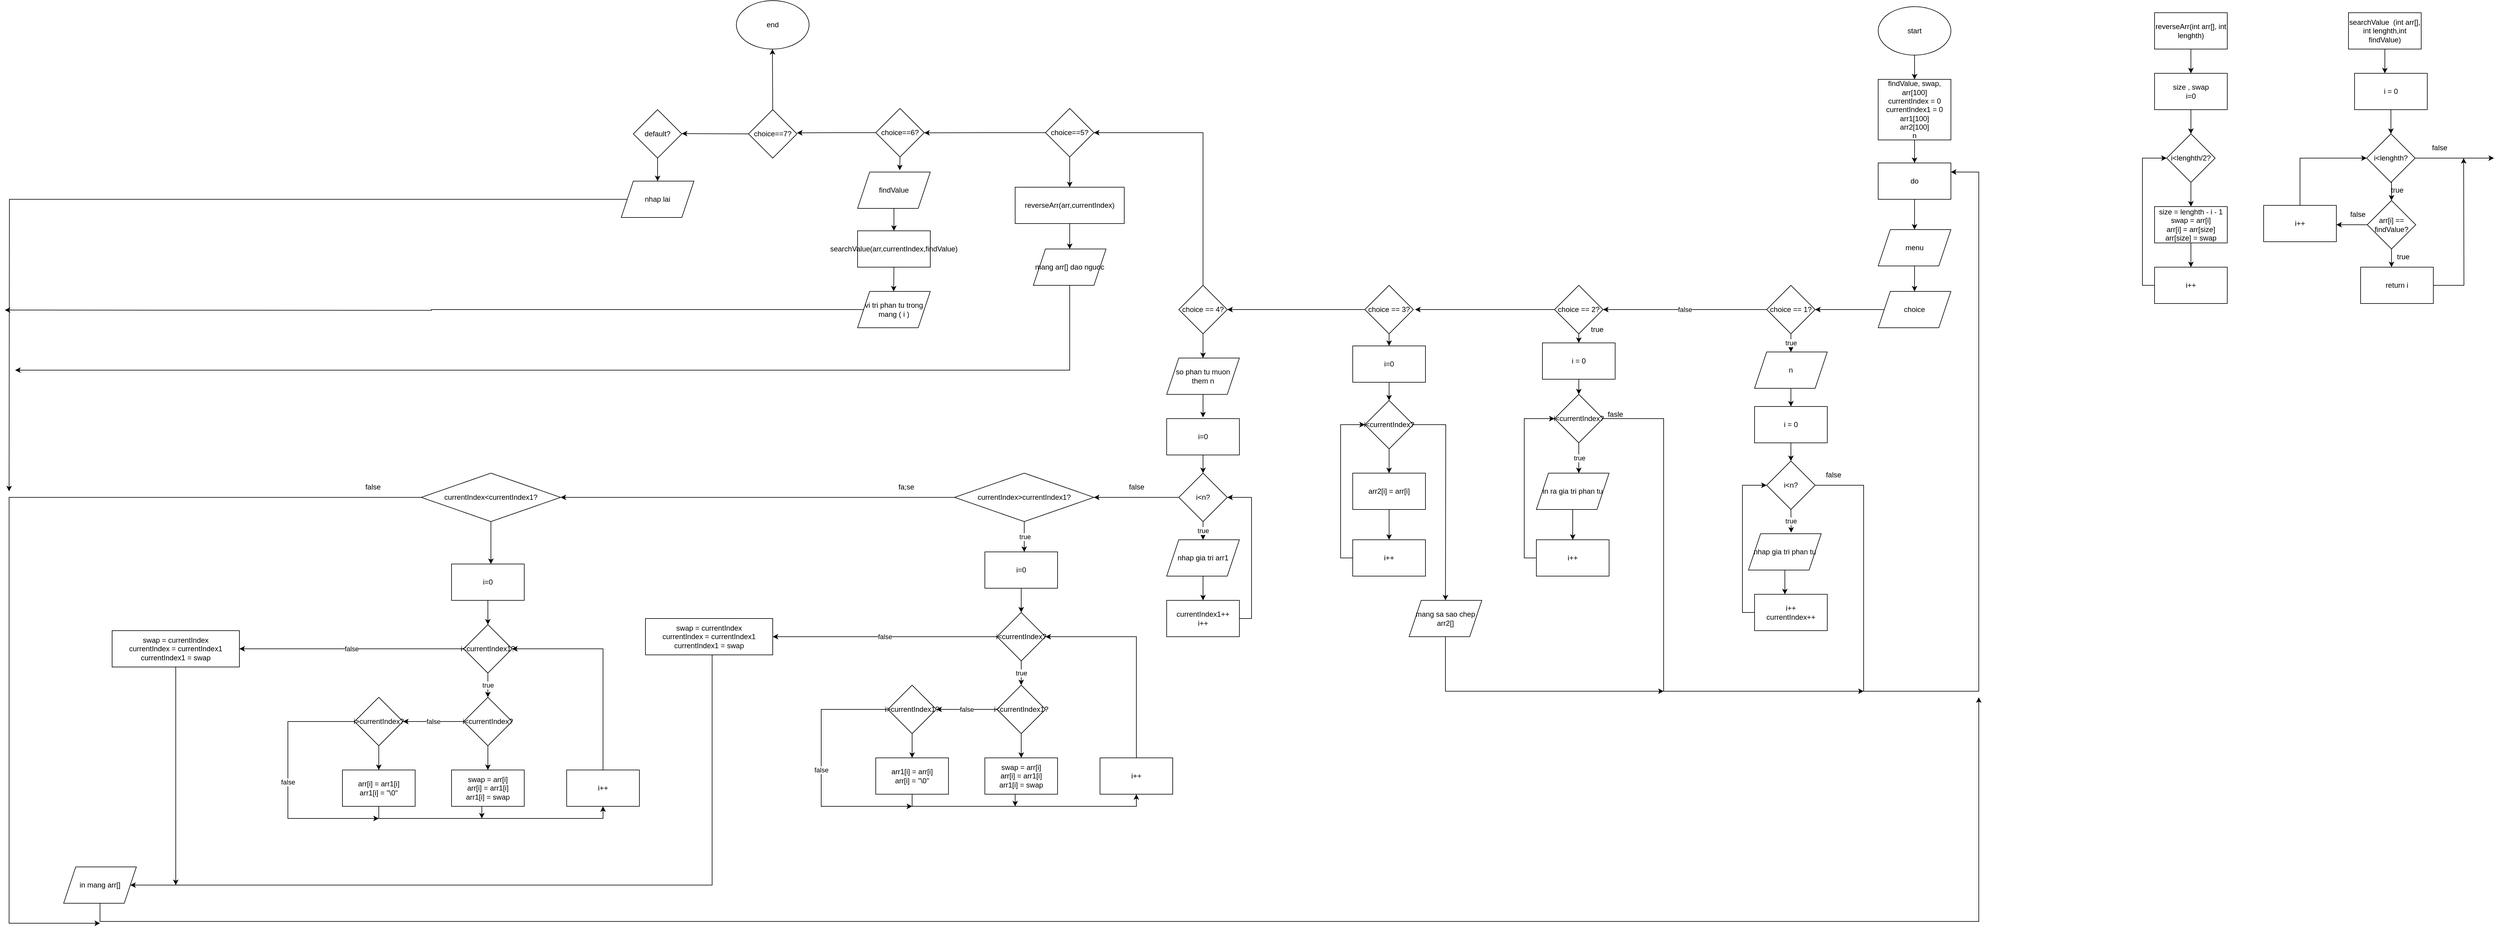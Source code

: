 <mxfile version="22.1.2" type="device">
  <diagram id="C5RBs43oDa-KdzZeNtuy" name="Page-1">
    <mxGraphModel dx="5610" dy="1347" grid="1" gridSize="10" guides="1" tooltips="1" connect="1" arrows="1" fold="1" page="1" pageScale="1" pageWidth="827" pageHeight="1169" math="0" shadow="0">
      <root>
        <mxCell id="WIyWlLk6GJQsqaUBKTNV-0" />
        <mxCell id="WIyWlLk6GJQsqaUBKTNV-1" parent="WIyWlLk6GJQsqaUBKTNV-0" />
        <mxCell id="0NNiQZoct2HIyenWik7f-34" style="edgeStyle=orthogonalEdgeStyle;rounded=0;orthogonalLoop=1;jettySize=auto;html=1;exitX=0.5;exitY=1;exitDx=0;exitDy=0;" edge="1" parent="WIyWlLk6GJQsqaUBKTNV-1" source="0NNiQZoct2HIyenWik7f-0" target="0NNiQZoct2HIyenWik7f-33">
          <mxGeometry relative="1" as="geometry" />
        </mxCell>
        <mxCell id="0NNiQZoct2HIyenWik7f-0" value="start" style="ellipse;whiteSpace=wrap;html=1;" vertex="1" parent="WIyWlLk6GJQsqaUBKTNV-1">
          <mxGeometry x="354" y="30" width="120" height="80" as="geometry" />
        </mxCell>
        <mxCell id="0NNiQZoct2HIyenWik7f-3" style="edgeStyle=orthogonalEdgeStyle;rounded=0;orthogonalLoop=1;jettySize=auto;html=1;exitX=0.5;exitY=1;exitDx=0;exitDy=0;entryX=0.5;entryY=0;entryDx=0;entryDy=0;" edge="1" parent="WIyWlLk6GJQsqaUBKTNV-1" source="0NNiQZoct2HIyenWik7f-1" target="0NNiQZoct2HIyenWik7f-2">
          <mxGeometry relative="1" as="geometry" />
        </mxCell>
        <mxCell id="0NNiQZoct2HIyenWik7f-1" value="reverseArr(int arr[], int lenghth)" style="rounded=0;whiteSpace=wrap;html=1;" vertex="1" parent="WIyWlLk6GJQsqaUBKTNV-1">
          <mxGeometry x="810" y="40" width="120" height="60" as="geometry" />
        </mxCell>
        <mxCell id="0NNiQZoct2HIyenWik7f-5" style="edgeStyle=orthogonalEdgeStyle;rounded=0;orthogonalLoop=1;jettySize=auto;html=1;exitX=0.5;exitY=1;exitDx=0;exitDy=0;entryX=0.5;entryY=0;entryDx=0;entryDy=0;" edge="1" parent="WIyWlLk6GJQsqaUBKTNV-1" source="0NNiQZoct2HIyenWik7f-2" target="0NNiQZoct2HIyenWik7f-4">
          <mxGeometry relative="1" as="geometry" />
        </mxCell>
        <mxCell id="0NNiQZoct2HIyenWik7f-2" value="size , swap&lt;br&gt;i=0" style="rounded=0;whiteSpace=wrap;html=1;" vertex="1" parent="WIyWlLk6GJQsqaUBKTNV-1">
          <mxGeometry x="810" y="140" width="120" height="60" as="geometry" />
        </mxCell>
        <mxCell id="0NNiQZoct2HIyenWik7f-7" style="edgeStyle=orthogonalEdgeStyle;rounded=0;orthogonalLoop=1;jettySize=auto;html=1;exitX=0.5;exitY=1;exitDx=0;exitDy=0;entryX=0.5;entryY=0;entryDx=0;entryDy=0;" edge="1" parent="WIyWlLk6GJQsqaUBKTNV-1" source="0NNiQZoct2HIyenWik7f-4" target="0NNiQZoct2HIyenWik7f-6">
          <mxGeometry relative="1" as="geometry" />
        </mxCell>
        <mxCell id="0NNiQZoct2HIyenWik7f-4" value="i&amp;lt;lenghth/2?" style="rhombus;whiteSpace=wrap;html=1;" vertex="1" parent="WIyWlLk6GJQsqaUBKTNV-1">
          <mxGeometry x="830" y="240" width="80" height="80" as="geometry" />
        </mxCell>
        <mxCell id="0NNiQZoct2HIyenWik7f-9" style="edgeStyle=orthogonalEdgeStyle;rounded=0;orthogonalLoop=1;jettySize=auto;html=1;exitX=0.5;exitY=1;exitDx=0;exitDy=0;" edge="1" parent="WIyWlLk6GJQsqaUBKTNV-1" source="0NNiQZoct2HIyenWik7f-6" target="0NNiQZoct2HIyenWik7f-8">
          <mxGeometry relative="1" as="geometry" />
        </mxCell>
        <mxCell id="0NNiQZoct2HIyenWik7f-6" value="size = lenghth - i - 1&lt;br&gt;swap = arr[i]&lt;br&gt;arr[i] = arr[size]&lt;br&gt;arr[size] = swap" style="rounded=0;whiteSpace=wrap;html=1;" vertex="1" parent="WIyWlLk6GJQsqaUBKTNV-1">
          <mxGeometry x="810" y="360" width="120" height="60" as="geometry" />
        </mxCell>
        <mxCell id="0NNiQZoct2HIyenWik7f-10" style="edgeStyle=orthogonalEdgeStyle;rounded=0;orthogonalLoop=1;jettySize=auto;html=1;exitX=0;exitY=0.5;exitDx=0;exitDy=0;entryX=0;entryY=0.5;entryDx=0;entryDy=0;" edge="1" parent="WIyWlLk6GJQsqaUBKTNV-1" source="0NNiQZoct2HIyenWik7f-8" target="0NNiQZoct2HIyenWik7f-4">
          <mxGeometry relative="1" as="geometry" />
        </mxCell>
        <mxCell id="0NNiQZoct2HIyenWik7f-8" value="i++" style="rounded=0;whiteSpace=wrap;html=1;" vertex="1" parent="WIyWlLk6GJQsqaUBKTNV-1">
          <mxGeometry x="810" y="460" width="120" height="60" as="geometry" />
        </mxCell>
        <mxCell id="0NNiQZoct2HIyenWik7f-13" style="edgeStyle=orthogonalEdgeStyle;rounded=0;orthogonalLoop=1;jettySize=auto;html=1;exitX=0.5;exitY=1;exitDx=0;exitDy=0;" edge="1" parent="WIyWlLk6GJQsqaUBKTNV-1" source="0NNiQZoct2HIyenWik7f-12">
          <mxGeometry relative="1" as="geometry">
            <mxPoint x="1190" y="140" as="targetPoint" />
          </mxGeometry>
        </mxCell>
        <mxCell id="0NNiQZoct2HIyenWik7f-12" value="searchValue&amp;nbsp; (int arr[], int lenghth,int findValue)" style="rounded=0;whiteSpace=wrap;html=1;" vertex="1" parent="WIyWlLk6GJQsqaUBKTNV-1">
          <mxGeometry x="1130" y="40" width="120" height="60" as="geometry" />
        </mxCell>
        <mxCell id="0NNiQZoct2HIyenWik7f-16" style="edgeStyle=orthogonalEdgeStyle;rounded=0;orthogonalLoop=1;jettySize=auto;html=1;exitX=0.5;exitY=1;exitDx=0;exitDy=0;entryX=0.5;entryY=0;entryDx=0;entryDy=0;" edge="1" parent="WIyWlLk6GJQsqaUBKTNV-1" source="0NNiQZoct2HIyenWik7f-14" target="0NNiQZoct2HIyenWik7f-15">
          <mxGeometry relative="1" as="geometry" />
        </mxCell>
        <mxCell id="0NNiQZoct2HIyenWik7f-14" value="i = 0" style="rounded=0;whiteSpace=wrap;html=1;" vertex="1" parent="WIyWlLk6GJQsqaUBKTNV-1">
          <mxGeometry x="1140" y="140" width="120" height="60" as="geometry" />
        </mxCell>
        <mxCell id="0NNiQZoct2HIyenWik7f-18" style="edgeStyle=orthogonalEdgeStyle;rounded=0;orthogonalLoop=1;jettySize=auto;html=1;exitX=0.5;exitY=1;exitDx=0;exitDy=0;entryX=0.5;entryY=0;entryDx=0;entryDy=0;" edge="1" parent="WIyWlLk6GJQsqaUBKTNV-1" source="0NNiQZoct2HIyenWik7f-15" target="0NNiQZoct2HIyenWik7f-17">
          <mxGeometry relative="1" as="geometry" />
        </mxCell>
        <mxCell id="0NNiQZoct2HIyenWik7f-28" style="edgeStyle=orthogonalEdgeStyle;rounded=0;orthogonalLoop=1;jettySize=auto;html=1;exitX=1;exitY=0.5;exitDx=0;exitDy=0;" edge="1" parent="WIyWlLk6GJQsqaUBKTNV-1" source="0NNiQZoct2HIyenWik7f-15">
          <mxGeometry relative="1" as="geometry">
            <mxPoint x="1370" y="280" as="targetPoint" />
          </mxGeometry>
        </mxCell>
        <mxCell id="0NNiQZoct2HIyenWik7f-15" value="i&amp;lt;lenghth?" style="rhombus;whiteSpace=wrap;html=1;" vertex="1" parent="WIyWlLk6GJQsqaUBKTNV-1">
          <mxGeometry x="1160" y="240" width="80" height="80" as="geometry" />
        </mxCell>
        <mxCell id="0NNiQZoct2HIyenWik7f-19" style="edgeStyle=orthogonalEdgeStyle;rounded=0;orthogonalLoop=1;jettySize=auto;html=1;exitX=0.5;exitY=1;exitDx=0;exitDy=0;" edge="1" parent="WIyWlLk6GJQsqaUBKTNV-1" source="0NNiQZoct2HIyenWik7f-17">
          <mxGeometry relative="1" as="geometry">
            <mxPoint x="1201" y="460" as="targetPoint" />
          </mxGeometry>
        </mxCell>
        <mxCell id="0NNiQZoct2HIyenWik7f-26" style="edgeStyle=orthogonalEdgeStyle;rounded=0;orthogonalLoop=1;jettySize=auto;html=1;exitX=0;exitY=0.5;exitDx=0;exitDy=0;" edge="1" parent="WIyWlLk6GJQsqaUBKTNV-1" source="0NNiQZoct2HIyenWik7f-17">
          <mxGeometry relative="1" as="geometry">
            <mxPoint x="1110" y="390" as="targetPoint" />
          </mxGeometry>
        </mxCell>
        <mxCell id="0NNiQZoct2HIyenWik7f-17" value="arr[i] == findValue?" style="rhombus;whiteSpace=wrap;html=1;" vertex="1" parent="WIyWlLk6GJQsqaUBKTNV-1">
          <mxGeometry x="1161" y="350" width="80" height="80" as="geometry" />
        </mxCell>
        <mxCell id="0NNiQZoct2HIyenWik7f-32" style="edgeStyle=orthogonalEdgeStyle;rounded=0;orthogonalLoop=1;jettySize=auto;html=1;exitX=1;exitY=0.5;exitDx=0;exitDy=0;" edge="1" parent="WIyWlLk6GJQsqaUBKTNV-1" source="0NNiQZoct2HIyenWik7f-20">
          <mxGeometry relative="1" as="geometry">
            <mxPoint x="1320" y="280" as="targetPoint" />
          </mxGeometry>
        </mxCell>
        <mxCell id="0NNiQZoct2HIyenWik7f-20" value="return i" style="rounded=0;whiteSpace=wrap;html=1;" vertex="1" parent="WIyWlLk6GJQsqaUBKTNV-1">
          <mxGeometry x="1150" y="460" width="120" height="60" as="geometry" />
        </mxCell>
        <mxCell id="0NNiQZoct2HIyenWik7f-23" value="false" style="text;html=1;align=center;verticalAlign=middle;resizable=0;points=[];autosize=1;strokeColor=none;fillColor=none;" vertex="1" parent="WIyWlLk6GJQsqaUBKTNV-1">
          <mxGeometry x="1120" y="358" width="50" height="30" as="geometry" />
        </mxCell>
        <mxCell id="0NNiQZoct2HIyenWik7f-27" style="edgeStyle=orthogonalEdgeStyle;rounded=0;orthogonalLoop=1;jettySize=auto;html=1;exitX=0.5;exitY=0;exitDx=0;exitDy=0;entryX=0;entryY=0.5;entryDx=0;entryDy=0;" edge="1" parent="WIyWlLk6GJQsqaUBKTNV-1" source="0NNiQZoct2HIyenWik7f-25" target="0NNiQZoct2HIyenWik7f-15">
          <mxGeometry relative="1" as="geometry" />
        </mxCell>
        <mxCell id="0NNiQZoct2HIyenWik7f-25" value="i++" style="rounded=0;whiteSpace=wrap;html=1;" vertex="1" parent="WIyWlLk6GJQsqaUBKTNV-1">
          <mxGeometry x="990" y="358" width="120" height="60" as="geometry" />
        </mxCell>
        <mxCell id="0NNiQZoct2HIyenWik7f-29" value="false" style="text;html=1;align=center;verticalAlign=middle;resizable=0;points=[];autosize=1;strokeColor=none;fillColor=none;" vertex="1" parent="WIyWlLk6GJQsqaUBKTNV-1">
          <mxGeometry x="1255" y="248" width="50" height="30" as="geometry" />
        </mxCell>
        <mxCell id="0NNiQZoct2HIyenWik7f-30" value="true" style="text;html=1;align=center;verticalAlign=middle;resizable=0;points=[];autosize=1;strokeColor=none;fillColor=none;" vertex="1" parent="WIyWlLk6GJQsqaUBKTNV-1">
          <mxGeometry x="1190" y="318" width="40" height="30" as="geometry" />
        </mxCell>
        <mxCell id="0NNiQZoct2HIyenWik7f-31" value="true" style="text;html=1;align=center;verticalAlign=middle;resizable=0;points=[];autosize=1;strokeColor=none;fillColor=none;" vertex="1" parent="WIyWlLk6GJQsqaUBKTNV-1">
          <mxGeometry x="1200" y="428" width="40" height="30" as="geometry" />
        </mxCell>
        <mxCell id="0NNiQZoct2HIyenWik7f-36" style="edgeStyle=orthogonalEdgeStyle;rounded=0;orthogonalLoop=1;jettySize=auto;html=1;exitX=0.5;exitY=1;exitDx=0;exitDy=0;entryX=0.5;entryY=0;entryDx=0;entryDy=0;" edge="1" parent="WIyWlLk6GJQsqaUBKTNV-1" source="0NNiQZoct2HIyenWik7f-33" target="0NNiQZoct2HIyenWik7f-35">
          <mxGeometry relative="1" as="geometry" />
        </mxCell>
        <mxCell id="0NNiQZoct2HIyenWik7f-33" value="findValue, swap,&lt;br&gt;arr[100]&lt;br&gt;currentIndex = 0&lt;br&gt;currentIndex1 = 0&lt;br&gt;arr1[100]&lt;br&gt;arr2[100]&lt;br&gt;n" style="rounded=0;whiteSpace=wrap;html=1;" vertex="1" parent="WIyWlLk6GJQsqaUBKTNV-1">
          <mxGeometry x="354" y="150" width="120" height="100" as="geometry" />
        </mxCell>
        <mxCell id="0NNiQZoct2HIyenWik7f-39" style="edgeStyle=orthogonalEdgeStyle;rounded=0;orthogonalLoop=1;jettySize=auto;html=1;exitX=0.5;exitY=1;exitDx=0;exitDy=0;entryX=0.5;entryY=0;entryDx=0;entryDy=0;" edge="1" parent="WIyWlLk6GJQsqaUBKTNV-1" source="0NNiQZoct2HIyenWik7f-35" target="0NNiQZoct2HIyenWik7f-37">
          <mxGeometry relative="1" as="geometry" />
        </mxCell>
        <mxCell id="0NNiQZoct2HIyenWik7f-35" value="do" style="rounded=0;whiteSpace=wrap;html=1;" vertex="1" parent="WIyWlLk6GJQsqaUBKTNV-1">
          <mxGeometry x="354" y="288" width="120" height="60" as="geometry" />
        </mxCell>
        <mxCell id="0NNiQZoct2HIyenWik7f-41" style="edgeStyle=orthogonalEdgeStyle;rounded=0;orthogonalLoop=1;jettySize=auto;html=1;exitX=0.5;exitY=1;exitDx=0;exitDy=0;entryX=0.5;entryY=0;entryDx=0;entryDy=0;" edge="1" parent="WIyWlLk6GJQsqaUBKTNV-1" source="0NNiQZoct2HIyenWik7f-37">
          <mxGeometry relative="1" as="geometry">
            <mxPoint x="414" y="500" as="targetPoint" />
          </mxGeometry>
        </mxCell>
        <mxCell id="0NNiQZoct2HIyenWik7f-37" value="menu" style="shape=parallelogram;perimeter=parallelogramPerimeter;whiteSpace=wrap;html=1;fixedSize=1;" vertex="1" parent="WIyWlLk6GJQsqaUBKTNV-1">
          <mxGeometry x="354" y="398" width="120" height="60" as="geometry" />
        </mxCell>
        <mxCell id="0NNiQZoct2HIyenWik7f-44" style="edgeStyle=orthogonalEdgeStyle;rounded=0;orthogonalLoop=1;jettySize=auto;html=1;exitX=0;exitY=0.5;exitDx=0;exitDy=0;" edge="1" parent="WIyWlLk6GJQsqaUBKTNV-1" source="0NNiQZoct2HIyenWik7f-42" target="0NNiQZoct2HIyenWik7f-43">
          <mxGeometry relative="1" as="geometry" />
        </mxCell>
        <mxCell id="0NNiQZoct2HIyenWik7f-42" value="choice" style="shape=parallelogram;perimeter=parallelogramPerimeter;whiteSpace=wrap;html=1;fixedSize=1;" vertex="1" parent="WIyWlLk6GJQsqaUBKTNV-1">
          <mxGeometry x="354" y="500" width="120" height="60" as="geometry" />
        </mxCell>
        <mxCell id="0NNiQZoct2HIyenWik7f-57" value="true" style="edgeStyle=orthogonalEdgeStyle;rounded=0;orthogonalLoop=1;jettySize=auto;html=1;exitX=0.5;exitY=1;exitDx=0;exitDy=0;entryX=0.5;entryY=0;entryDx=0;entryDy=0;" edge="1" parent="WIyWlLk6GJQsqaUBKTNV-1" source="0NNiQZoct2HIyenWik7f-43" target="0NNiQZoct2HIyenWik7f-45">
          <mxGeometry relative="1" as="geometry" />
        </mxCell>
        <mxCell id="0NNiQZoct2HIyenWik7f-63" value="false" style="edgeStyle=orthogonalEdgeStyle;rounded=0;orthogonalLoop=1;jettySize=auto;html=1;exitX=0;exitY=0.5;exitDx=0;exitDy=0;" edge="1" parent="WIyWlLk6GJQsqaUBKTNV-1" source="0NNiQZoct2HIyenWik7f-43">
          <mxGeometry relative="1" as="geometry">
            <mxPoint x="-100" y="530" as="targetPoint" />
          </mxGeometry>
        </mxCell>
        <mxCell id="0NNiQZoct2HIyenWik7f-43" value="choice == 1?" style="rhombus;whiteSpace=wrap;html=1;" vertex="1" parent="WIyWlLk6GJQsqaUBKTNV-1">
          <mxGeometry x="170" y="490" width="80" height="80" as="geometry" />
        </mxCell>
        <mxCell id="0NNiQZoct2HIyenWik7f-48" style="edgeStyle=orthogonalEdgeStyle;rounded=0;orthogonalLoop=1;jettySize=auto;html=1;exitX=0.5;exitY=1;exitDx=0;exitDy=0;entryX=0.5;entryY=0;entryDx=0;entryDy=0;" edge="1" parent="WIyWlLk6GJQsqaUBKTNV-1" source="0NNiQZoct2HIyenWik7f-45" target="0NNiQZoct2HIyenWik7f-47">
          <mxGeometry relative="1" as="geometry" />
        </mxCell>
        <mxCell id="0NNiQZoct2HIyenWik7f-45" value="n" style="shape=parallelogram;perimeter=parallelogramPerimeter;whiteSpace=wrap;html=1;fixedSize=1;" vertex="1" parent="WIyWlLk6GJQsqaUBKTNV-1">
          <mxGeometry x="150" y="600" width="120" height="60" as="geometry" />
        </mxCell>
        <mxCell id="0NNiQZoct2HIyenWik7f-50" style="edgeStyle=orthogonalEdgeStyle;rounded=0;orthogonalLoop=1;jettySize=auto;html=1;exitX=0.5;exitY=1;exitDx=0;exitDy=0;entryX=0.5;entryY=0;entryDx=0;entryDy=0;" edge="1" parent="WIyWlLk6GJQsqaUBKTNV-1" source="0NNiQZoct2HIyenWik7f-47" target="0NNiQZoct2HIyenWik7f-49">
          <mxGeometry relative="1" as="geometry" />
        </mxCell>
        <mxCell id="0NNiQZoct2HIyenWik7f-47" value="i = 0" style="rounded=0;whiteSpace=wrap;html=1;" vertex="1" parent="WIyWlLk6GJQsqaUBKTNV-1">
          <mxGeometry x="150" y="690" width="120" height="60" as="geometry" />
        </mxCell>
        <mxCell id="0NNiQZoct2HIyenWik7f-61" style="edgeStyle=orthogonalEdgeStyle;rounded=0;orthogonalLoop=1;jettySize=auto;html=1;exitX=1;exitY=0.5;exitDx=0;exitDy=0;entryX=1;entryY=0.25;entryDx=0;entryDy=0;" edge="1" parent="WIyWlLk6GJQsqaUBKTNV-1" source="0NNiQZoct2HIyenWik7f-49" target="0NNiQZoct2HIyenWik7f-35">
          <mxGeometry relative="1" as="geometry">
            <mxPoint x="520" y="310" as="targetPoint" />
            <Array as="points">
              <mxPoint x="330" y="820" />
              <mxPoint x="330" y="1160" />
              <mxPoint x="520" y="1160" />
              <mxPoint x="520" y="303" />
            </Array>
          </mxGeometry>
        </mxCell>
        <mxCell id="0NNiQZoct2HIyenWik7f-49" value="i&amp;lt;n?" style="rhombus;whiteSpace=wrap;html=1;" vertex="1" parent="WIyWlLk6GJQsqaUBKTNV-1">
          <mxGeometry x="170" y="780" width="80" height="80" as="geometry" />
        </mxCell>
        <mxCell id="0NNiQZoct2HIyenWik7f-51" value="nhap gia tri phan tu" style="shape=parallelogram;perimeter=parallelogramPerimeter;whiteSpace=wrap;html=1;fixedSize=1;" vertex="1" parent="WIyWlLk6GJQsqaUBKTNV-1">
          <mxGeometry x="140" y="900" width="120" height="60" as="geometry" />
        </mxCell>
        <mxCell id="0NNiQZoct2HIyenWik7f-52" value="true" style="edgeStyle=orthogonalEdgeStyle;rounded=0;orthogonalLoop=1;jettySize=auto;html=1;exitX=0.5;exitY=1;exitDx=0;exitDy=0;entryX=0.587;entryY=-0.03;entryDx=0;entryDy=0;entryPerimeter=0;" edge="1" parent="WIyWlLk6GJQsqaUBKTNV-1" source="0NNiQZoct2HIyenWik7f-49" target="0NNiQZoct2HIyenWik7f-51">
          <mxGeometry relative="1" as="geometry" />
        </mxCell>
        <mxCell id="0NNiQZoct2HIyenWik7f-59" style="edgeStyle=orthogonalEdgeStyle;rounded=0;orthogonalLoop=1;jettySize=auto;html=1;exitX=0;exitY=0.5;exitDx=0;exitDy=0;entryX=0;entryY=0.5;entryDx=0;entryDy=0;" edge="1" parent="WIyWlLk6GJQsqaUBKTNV-1" source="0NNiQZoct2HIyenWik7f-53" target="0NNiQZoct2HIyenWik7f-49">
          <mxGeometry relative="1" as="geometry" />
        </mxCell>
        <mxCell id="0NNiQZoct2HIyenWik7f-53" value="i++&lt;br&gt;currentIndex++" style="rounded=0;whiteSpace=wrap;html=1;" vertex="1" parent="WIyWlLk6GJQsqaUBKTNV-1">
          <mxGeometry x="150" y="1000" width="120" height="60" as="geometry" />
        </mxCell>
        <mxCell id="0NNiQZoct2HIyenWik7f-54" style="edgeStyle=orthogonalEdgeStyle;rounded=0;orthogonalLoop=1;jettySize=auto;html=1;exitX=0.5;exitY=1;exitDx=0;exitDy=0;entryX=0.417;entryY=0;entryDx=0;entryDy=0;entryPerimeter=0;" edge="1" parent="WIyWlLk6GJQsqaUBKTNV-1" source="0NNiQZoct2HIyenWik7f-51" target="0NNiQZoct2HIyenWik7f-53">
          <mxGeometry relative="1" as="geometry" />
        </mxCell>
        <mxCell id="0NNiQZoct2HIyenWik7f-62" value="false" style="text;html=1;align=center;verticalAlign=middle;resizable=0;points=[];autosize=1;strokeColor=none;fillColor=none;" vertex="1" parent="WIyWlLk6GJQsqaUBKTNV-1">
          <mxGeometry x="255" y="788" width="50" height="30" as="geometry" />
        </mxCell>
        <mxCell id="0NNiQZoct2HIyenWik7f-66" style="edgeStyle=orthogonalEdgeStyle;rounded=0;orthogonalLoop=1;jettySize=auto;html=1;exitX=0.5;exitY=1;exitDx=0;exitDy=0;entryX=0.5;entryY=0;entryDx=0;entryDy=0;" edge="1" parent="WIyWlLk6GJQsqaUBKTNV-1" source="0NNiQZoct2HIyenWik7f-64" target="0NNiQZoct2HIyenWik7f-65">
          <mxGeometry relative="1" as="geometry" />
        </mxCell>
        <mxCell id="0NNiQZoct2HIyenWik7f-77" style="edgeStyle=orthogonalEdgeStyle;rounded=0;orthogonalLoop=1;jettySize=auto;html=1;exitX=0;exitY=0.5;exitDx=0;exitDy=0;" edge="1" parent="WIyWlLk6GJQsqaUBKTNV-1" source="0NNiQZoct2HIyenWik7f-64">
          <mxGeometry relative="1" as="geometry">
            <mxPoint x="-410" y="530" as="targetPoint" />
          </mxGeometry>
        </mxCell>
        <mxCell id="0NNiQZoct2HIyenWik7f-64" value="choice == 2?" style="rhombus;whiteSpace=wrap;html=1;" vertex="1" parent="WIyWlLk6GJQsqaUBKTNV-1">
          <mxGeometry x="-180" y="490" width="80" height="80" as="geometry" />
        </mxCell>
        <mxCell id="0NNiQZoct2HIyenWik7f-68" style="edgeStyle=orthogonalEdgeStyle;rounded=0;orthogonalLoop=1;jettySize=auto;html=1;exitX=0.5;exitY=1;exitDx=0;exitDy=0;entryX=0.5;entryY=0;entryDx=0;entryDy=0;" edge="1" parent="WIyWlLk6GJQsqaUBKTNV-1" source="0NNiQZoct2HIyenWik7f-65" target="0NNiQZoct2HIyenWik7f-67">
          <mxGeometry relative="1" as="geometry" />
        </mxCell>
        <mxCell id="0NNiQZoct2HIyenWik7f-65" value="i = 0" style="rounded=0;whiteSpace=wrap;html=1;" vertex="1" parent="WIyWlLk6GJQsqaUBKTNV-1">
          <mxGeometry x="-200" y="585" width="120" height="60" as="geometry" />
        </mxCell>
        <mxCell id="0NNiQZoct2HIyenWik7f-69" value="true" style="edgeStyle=orthogonalEdgeStyle;rounded=0;orthogonalLoop=1;jettySize=auto;html=1;exitX=0.5;exitY=1;exitDx=0;exitDy=0;" edge="1" parent="WIyWlLk6GJQsqaUBKTNV-1" source="0NNiQZoct2HIyenWik7f-67">
          <mxGeometry relative="1" as="geometry">
            <mxPoint x="-140" y="800" as="targetPoint" />
          </mxGeometry>
        </mxCell>
        <mxCell id="0NNiQZoct2HIyenWik7f-74" style="edgeStyle=orthogonalEdgeStyle;rounded=0;orthogonalLoop=1;jettySize=auto;html=1;exitX=1;exitY=0.5;exitDx=0;exitDy=0;" edge="1" parent="WIyWlLk6GJQsqaUBKTNV-1" source="0NNiQZoct2HIyenWik7f-67">
          <mxGeometry relative="1" as="geometry">
            <mxPoint x="330" y="1160" as="targetPoint" />
            <Array as="points">
              <mxPoint y="710" />
              <mxPoint y="1160" />
              <mxPoint x="330" y="1160" />
            </Array>
          </mxGeometry>
        </mxCell>
        <mxCell id="0NNiQZoct2HIyenWik7f-67" value="i&amp;lt;currentIndex?" style="rhombus;whiteSpace=wrap;html=1;" vertex="1" parent="WIyWlLk6GJQsqaUBKTNV-1">
          <mxGeometry x="-180" y="670" width="80" height="80" as="geometry" />
        </mxCell>
        <mxCell id="0NNiQZoct2HIyenWik7f-71" style="edgeStyle=orthogonalEdgeStyle;rounded=0;orthogonalLoop=1;jettySize=auto;html=1;exitX=0.5;exitY=1;exitDx=0;exitDy=0;" edge="1" parent="WIyWlLk6GJQsqaUBKTNV-1" source="0NNiQZoct2HIyenWik7f-70">
          <mxGeometry relative="1" as="geometry">
            <mxPoint x="-150" y="910" as="targetPoint" />
          </mxGeometry>
        </mxCell>
        <mxCell id="0NNiQZoct2HIyenWik7f-70" value="in ra gia tri phan tu" style="shape=parallelogram;perimeter=parallelogramPerimeter;whiteSpace=wrap;html=1;fixedSize=1;" vertex="1" parent="WIyWlLk6GJQsqaUBKTNV-1">
          <mxGeometry x="-210" y="800" width="120" height="60" as="geometry" />
        </mxCell>
        <mxCell id="0NNiQZoct2HIyenWik7f-73" style="edgeStyle=orthogonalEdgeStyle;rounded=0;orthogonalLoop=1;jettySize=auto;html=1;exitX=0;exitY=0.5;exitDx=0;exitDy=0;entryX=0;entryY=0.5;entryDx=0;entryDy=0;" edge="1" parent="WIyWlLk6GJQsqaUBKTNV-1" source="0NNiQZoct2HIyenWik7f-72" target="0NNiQZoct2HIyenWik7f-67">
          <mxGeometry relative="1" as="geometry" />
        </mxCell>
        <mxCell id="0NNiQZoct2HIyenWik7f-72" value="i++" style="rounded=0;whiteSpace=wrap;html=1;" vertex="1" parent="WIyWlLk6GJQsqaUBKTNV-1">
          <mxGeometry x="-210" y="910" width="120" height="60" as="geometry" />
        </mxCell>
        <mxCell id="0NNiQZoct2HIyenWik7f-75" value="fasle" style="text;html=1;align=center;verticalAlign=middle;resizable=0;points=[];autosize=1;strokeColor=none;fillColor=none;" vertex="1" parent="WIyWlLk6GJQsqaUBKTNV-1">
          <mxGeometry x="-105" y="688" width="50" height="30" as="geometry" />
        </mxCell>
        <mxCell id="0NNiQZoct2HIyenWik7f-76" value="true" style="text;html=1;align=center;verticalAlign=middle;resizable=0;points=[];autosize=1;strokeColor=none;fillColor=none;" vertex="1" parent="WIyWlLk6GJQsqaUBKTNV-1">
          <mxGeometry x="-130" y="548" width="40" height="30" as="geometry" />
        </mxCell>
        <mxCell id="0NNiQZoct2HIyenWik7f-81" style="edgeStyle=orthogonalEdgeStyle;rounded=0;orthogonalLoop=1;jettySize=auto;html=1;exitX=0.5;exitY=1;exitDx=0;exitDy=0;entryX=0.5;entryY=0;entryDx=0;entryDy=0;" edge="1" parent="WIyWlLk6GJQsqaUBKTNV-1" source="0NNiQZoct2HIyenWik7f-78" target="0NNiQZoct2HIyenWik7f-80">
          <mxGeometry relative="1" as="geometry" />
        </mxCell>
        <mxCell id="0NNiQZoct2HIyenWik7f-92" style="edgeStyle=orthogonalEdgeStyle;rounded=0;orthogonalLoop=1;jettySize=auto;html=1;exitX=0;exitY=0.5;exitDx=0;exitDy=0;" edge="1" parent="WIyWlLk6GJQsqaUBKTNV-1" source="0NNiQZoct2HIyenWik7f-78">
          <mxGeometry relative="1" as="geometry">
            <mxPoint x="-720" y="530" as="targetPoint" />
          </mxGeometry>
        </mxCell>
        <mxCell id="0NNiQZoct2HIyenWik7f-78" value="choice == 3?" style="rhombus;whiteSpace=wrap;html=1;" vertex="1" parent="WIyWlLk6GJQsqaUBKTNV-1">
          <mxGeometry x="-493" y="490" width="80" height="80" as="geometry" />
        </mxCell>
        <mxCell id="0NNiQZoct2HIyenWik7f-83" style="edgeStyle=orthogonalEdgeStyle;rounded=0;orthogonalLoop=1;jettySize=auto;html=1;exitX=0.5;exitY=1;exitDx=0;exitDy=0;" edge="1" parent="WIyWlLk6GJQsqaUBKTNV-1" source="0NNiQZoct2HIyenWik7f-79">
          <mxGeometry relative="1" as="geometry">
            <mxPoint x="-453" y="800" as="targetPoint" />
          </mxGeometry>
        </mxCell>
        <mxCell id="0NNiQZoct2HIyenWik7f-88" style="edgeStyle=orthogonalEdgeStyle;rounded=0;orthogonalLoop=1;jettySize=auto;html=1;exitX=1;exitY=0.5;exitDx=0;exitDy=0;" edge="1" parent="WIyWlLk6GJQsqaUBKTNV-1" source="0NNiQZoct2HIyenWik7f-79">
          <mxGeometry relative="1" as="geometry">
            <mxPoint x="-360" y="1010" as="targetPoint" />
          </mxGeometry>
        </mxCell>
        <mxCell id="0NNiQZoct2HIyenWik7f-79" value="i&amp;lt;currentIndex?" style="rhombus;whiteSpace=wrap;html=1;" vertex="1" parent="WIyWlLk6GJQsqaUBKTNV-1">
          <mxGeometry x="-493" y="680" width="80" height="80" as="geometry" />
        </mxCell>
        <mxCell id="0NNiQZoct2HIyenWik7f-82" style="edgeStyle=orthogonalEdgeStyle;rounded=0;orthogonalLoop=1;jettySize=auto;html=1;exitX=0.5;exitY=1;exitDx=0;exitDy=0;entryX=0.5;entryY=0;entryDx=0;entryDy=0;" edge="1" parent="WIyWlLk6GJQsqaUBKTNV-1" source="0NNiQZoct2HIyenWik7f-80" target="0NNiQZoct2HIyenWik7f-79">
          <mxGeometry relative="1" as="geometry" />
        </mxCell>
        <mxCell id="0NNiQZoct2HIyenWik7f-80" value="i=0" style="rounded=0;whiteSpace=wrap;html=1;" vertex="1" parent="WIyWlLk6GJQsqaUBKTNV-1">
          <mxGeometry x="-513" y="590" width="120" height="60" as="geometry" />
        </mxCell>
        <mxCell id="0NNiQZoct2HIyenWik7f-85" style="edgeStyle=orthogonalEdgeStyle;rounded=0;orthogonalLoop=1;jettySize=auto;html=1;exitX=0.5;exitY=1;exitDx=0;exitDy=0;" edge="1" parent="WIyWlLk6GJQsqaUBKTNV-1" source="0NNiQZoct2HIyenWik7f-84">
          <mxGeometry relative="1" as="geometry">
            <mxPoint x="-453" y="910" as="targetPoint" />
          </mxGeometry>
        </mxCell>
        <mxCell id="0NNiQZoct2HIyenWik7f-84" value="arr2[i] = arr[i]" style="rounded=0;whiteSpace=wrap;html=1;" vertex="1" parent="WIyWlLk6GJQsqaUBKTNV-1">
          <mxGeometry x="-513" y="800" width="120" height="60" as="geometry" />
        </mxCell>
        <mxCell id="0NNiQZoct2HIyenWik7f-87" style="edgeStyle=orthogonalEdgeStyle;rounded=0;orthogonalLoop=1;jettySize=auto;html=1;exitX=0;exitY=0.5;exitDx=0;exitDy=0;entryX=0;entryY=0.5;entryDx=0;entryDy=0;" edge="1" parent="WIyWlLk6GJQsqaUBKTNV-1" source="0NNiQZoct2HIyenWik7f-86" target="0NNiQZoct2HIyenWik7f-79">
          <mxGeometry relative="1" as="geometry" />
        </mxCell>
        <mxCell id="0NNiQZoct2HIyenWik7f-86" value="i++" style="rounded=0;whiteSpace=wrap;html=1;" vertex="1" parent="WIyWlLk6GJQsqaUBKTNV-1">
          <mxGeometry x="-513" y="910" width="120" height="60" as="geometry" />
        </mxCell>
        <mxCell id="0NNiQZoct2HIyenWik7f-91" style="edgeStyle=orthogonalEdgeStyle;rounded=0;orthogonalLoop=1;jettySize=auto;html=1;exitX=0.5;exitY=1;exitDx=0;exitDy=0;" edge="1" parent="WIyWlLk6GJQsqaUBKTNV-1" source="0NNiQZoct2HIyenWik7f-90">
          <mxGeometry relative="1" as="geometry">
            <mxPoint y="1160" as="targetPoint" />
            <Array as="points">
              <mxPoint x="-360" y="1160" />
            </Array>
          </mxGeometry>
        </mxCell>
        <mxCell id="0NNiQZoct2HIyenWik7f-90" value="mang sa sao chep&lt;br&gt;arr2[]" style="shape=parallelogram;perimeter=parallelogramPerimeter;whiteSpace=wrap;html=1;fixedSize=1;" vertex="1" parent="WIyWlLk6GJQsqaUBKTNV-1">
          <mxGeometry x="-420" y="1010" width="120" height="60" as="geometry" />
        </mxCell>
        <mxCell id="0NNiQZoct2HIyenWik7f-95" style="edgeStyle=orthogonalEdgeStyle;rounded=0;orthogonalLoop=1;jettySize=auto;html=1;exitX=0.5;exitY=1;exitDx=0;exitDy=0;" edge="1" parent="WIyWlLk6GJQsqaUBKTNV-1" source="0NNiQZoct2HIyenWik7f-93" target="0NNiQZoct2HIyenWik7f-94">
          <mxGeometry relative="1" as="geometry" />
        </mxCell>
        <mxCell id="0NNiQZoct2HIyenWik7f-169" style="edgeStyle=orthogonalEdgeStyle;rounded=0;orthogonalLoop=1;jettySize=auto;html=1;exitX=0.5;exitY=0;exitDx=0;exitDy=0;entryX=1;entryY=0.5;entryDx=0;entryDy=0;" edge="1" parent="WIyWlLk6GJQsqaUBKTNV-1" source="0NNiQZoct2HIyenWik7f-93" target="0NNiQZoct2HIyenWik7f-164">
          <mxGeometry relative="1" as="geometry" />
        </mxCell>
        <mxCell id="0NNiQZoct2HIyenWik7f-93" value="choice == 4?" style="rhombus;whiteSpace=wrap;html=1;" vertex="1" parent="WIyWlLk6GJQsqaUBKTNV-1">
          <mxGeometry x="-800" y="490" width="80" height="80" as="geometry" />
        </mxCell>
        <mxCell id="0NNiQZoct2HIyenWik7f-97" style="edgeStyle=orthogonalEdgeStyle;rounded=0;orthogonalLoop=1;jettySize=auto;html=1;exitX=0.5;exitY=1;exitDx=0;exitDy=0;entryX=0.5;entryY=0;entryDx=0;entryDy=0;" edge="1" parent="WIyWlLk6GJQsqaUBKTNV-1" source="0NNiQZoct2HIyenWik7f-94">
          <mxGeometry relative="1" as="geometry">
            <mxPoint x="-760" y="708" as="targetPoint" />
          </mxGeometry>
        </mxCell>
        <mxCell id="0NNiQZoct2HIyenWik7f-94" value="so phan tu muon them n" style="shape=parallelogram;perimeter=parallelogramPerimeter;whiteSpace=wrap;html=1;fixedSize=1;" vertex="1" parent="WIyWlLk6GJQsqaUBKTNV-1">
          <mxGeometry x="-820" y="610" width="120" height="60" as="geometry" />
        </mxCell>
        <mxCell id="0NNiQZoct2HIyenWik7f-100" style="edgeStyle=orthogonalEdgeStyle;rounded=0;orthogonalLoop=1;jettySize=auto;html=1;exitX=0.5;exitY=1;exitDx=0;exitDy=0;entryX=0.5;entryY=0;entryDx=0;entryDy=0;" edge="1" parent="WIyWlLk6GJQsqaUBKTNV-1" source="0NNiQZoct2HIyenWik7f-98" target="0NNiQZoct2HIyenWik7f-99">
          <mxGeometry relative="1" as="geometry" />
        </mxCell>
        <mxCell id="0NNiQZoct2HIyenWik7f-98" value="i=0" style="rounded=0;whiteSpace=wrap;html=1;" vertex="1" parent="WIyWlLk6GJQsqaUBKTNV-1">
          <mxGeometry x="-820" y="710" width="120" height="60" as="geometry" />
        </mxCell>
        <mxCell id="0NNiQZoct2HIyenWik7f-103" value="true" style="edgeStyle=orthogonalEdgeStyle;rounded=0;orthogonalLoop=1;jettySize=auto;html=1;exitX=0.5;exitY=1;exitDx=0;exitDy=0;entryX=0.5;entryY=0;entryDx=0;entryDy=0;" edge="1" parent="WIyWlLk6GJQsqaUBKTNV-1" source="0NNiQZoct2HIyenWik7f-99" target="0NNiQZoct2HIyenWik7f-102">
          <mxGeometry relative="1" as="geometry" />
        </mxCell>
        <mxCell id="0NNiQZoct2HIyenWik7f-107" style="edgeStyle=orthogonalEdgeStyle;rounded=0;orthogonalLoop=1;jettySize=auto;html=1;exitX=0;exitY=0.5;exitDx=0;exitDy=0;" edge="1" parent="WIyWlLk6GJQsqaUBKTNV-1" source="0NNiQZoct2HIyenWik7f-99">
          <mxGeometry relative="1" as="geometry">
            <mxPoint x="-940" y="840" as="targetPoint" />
          </mxGeometry>
        </mxCell>
        <mxCell id="0NNiQZoct2HIyenWik7f-99" value="i&amp;lt;n?" style="rhombus;whiteSpace=wrap;html=1;" vertex="1" parent="WIyWlLk6GJQsqaUBKTNV-1">
          <mxGeometry x="-800" y="800" width="80" height="80" as="geometry" />
        </mxCell>
        <mxCell id="0NNiQZoct2HIyenWik7f-105" style="edgeStyle=orthogonalEdgeStyle;rounded=0;orthogonalLoop=1;jettySize=auto;html=1;exitX=0.5;exitY=1;exitDx=0;exitDy=0;entryX=0.5;entryY=0;entryDx=0;entryDy=0;" edge="1" parent="WIyWlLk6GJQsqaUBKTNV-1" source="0NNiQZoct2HIyenWik7f-102" target="0NNiQZoct2HIyenWik7f-104">
          <mxGeometry relative="1" as="geometry" />
        </mxCell>
        <mxCell id="0NNiQZoct2HIyenWik7f-102" value="nhap gia tri arr1" style="shape=parallelogram;perimeter=parallelogramPerimeter;whiteSpace=wrap;html=1;fixedSize=1;" vertex="1" parent="WIyWlLk6GJQsqaUBKTNV-1">
          <mxGeometry x="-820" y="910" width="120" height="60" as="geometry" />
        </mxCell>
        <mxCell id="0NNiQZoct2HIyenWik7f-106" style="edgeStyle=orthogonalEdgeStyle;rounded=0;orthogonalLoop=1;jettySize=auto;html=1;exitX=1;exitY=0.5;exitDx=0;exitDy=0;entryX=1;entryY=0.5;entryDx=0;entryDy=0;" edge="1" parent="WIyWlLk6GJQsqaUBKTNV-1" source="0NNiQZoct2HIyenWik7f-104" target="0NNiQZoct2HIyenWik7f-99">
          <mxGeometry relative="1" as="geometry" />
        </mxCell>
        <mxCell id="0NNiQZoct2HIyenWik7f-104" value="currentIndex1++&lt;br&gt;i++" style="rounded=0;whiteSpace=wrap;html=1;" vertex="1" parent="WIyWlLk6GJQsqaUBKTNV-1">
          <mxGeometry x="-820" y="1010" width="120" height="60" as="geometry" />
        </mxCell>
        <mxCell id="0NNiQZoct2HIyenWik7f-109" value="true" style="edgeStyle=orthogonalEdgeStyle;rounded=0;orthogonalLoop=1;jettySize=auto;html=1;exitX=0.5;exitY=1;exitDx=0;exitDy=0;" edge="1" parent="WIyWlLk6GJQsqaUBKTNV-1" source="0NNiQZoct2HIyenWik7f-108">
          <mxGeometry relative="1" as="geometry">
            <mxPoint x="-1055" y="930" as="targetPoint" />
          </mxGeometry>
        </mxCell>
        <mxCell id="0NNiQZoct2HIyenWik7f-133" style="edgeStyle=orthogonalEdgeStyle;rounded=0;orthogonalLoop=1;jettySize=auto;html=1;exitX=0;exitY=0.5;exitDx=0;exitDy=0;" edge="1" parent="WIyWlLk6GJQsqaUBKTNV-1" source="0NNiQZoct2HIyenWik7f-108">
          <mxGeometry relative="1" as="geometry">
            <mxPoint x="-1820" y="840" as="targetPoint" />
          </mxGeometry>
        </mxCell>
        <mxCell id="0NNiQZoct2HIyenWik7f-108" value="currentIndex&amp;gt;currentIndex1?" style="rhombus;whiteSpace=wrap;html=1;" vertex="1" parent="WIyWlLk6GJQsqaUBKTNV-1">
          <mxGeometry x="-1170" y="800" width="230" height="80" as="geometry" />
        </mxCell>
        <mxCell id="0NNiQZoct2HIyenWik7f-112" style="edgeStyle=orthogonalEdgeStyle;rounded=0;orthogonalLoop=1;jettySize=auto;html=1;exitX=0.5;exitY=1;exitDx=0;exitDy=0;entryX=0.5;entryY=0;entryDx=0;entryDy=0;" edge="1" parent="WIyWlLk6GJQsqaUBKTNV-1" source="0NNiQZoct2HIyenWik7f-110" target="0NNiQZoct2HIyenWik7f-111">
          <mxGeometry relative="1" as="geometry" />
        </mxCell>
        <mxCell id="0NNiQZoct2HIyenWik7f-110" value="i=0" style="rounded=0;whiteSpace=wrap;html=1;" vertex="1" parent="WIyWlLk6GJQsqaUBKTNV-1">
          <mxGeometry x="-1120" y="930" width="120" height="60" as="geometry" />
        </mxCell>
        <mxCell id="0NNiQZoct2HIyenWik7f-114" value="true" style="edgeStyle=orthogonalEdgeStyle;rounded=0;orthogonalLoop=1;jettySize=auto;html=1;exitX=0.5;exitY=1;exitDx=0;exitDy=0;entryX=0.5;entryY=0;entryDx=0;entryDy=0;" edge="1" parent="WIyWlLk6GJQsqaUBKTNV-1" source="0NNiQZoct2HIyenWik7f-111" target="0NNiQZoct2HIyenWik7f-113">
          <mxGeometry relative="1" as="geometry" />
        </mxCell>
        <mxCell id="0NNiQZoct2HIyenWik7f-131" value="false" style="edgeStyle=orthogonalEdgeStyle;rounded=0;orthogonalLoop=1;jettySize=auto;html=1;exitX=0;exitY=0.5;exitDx=0;exitDy=0;" edge="1" parent="WIyWlLk6GJQsqaUBKTNV-1" source="0NNiQZoct2HIyenWik7f-111">
          <mxGeometry relative="1" as="geometry">
            <mxPoint x="-1470" y="1070" as="targetPoint" />
          </mxGeometry>
        </mxCell>
        <mxCell id="0NNiQZoct2HIyenWik7f-111" value="i&amp;lt;currentIndex?" style="rhombus;whiteSpace=wrap;html=1;" vertex="1" parent="WIyWlLk6GJQsqaUBKTNV-1">
          <mxGeometry x="-1100" y="1030" width="80" height="80" as="geometry" />
        </mxCell>
        <mxCell id="0NNiQZoct2HIyenWik7f-116" style="edgeStyle=orthogonalEdgeStyle;rounded=0;orthogonalLoop=1;jettySize=auto;html=1;exitX=0.5;exitY=1;exitDx=0;exitDy=0;" edge="1" parent="WIyWlLk6GJQsqaUBKTNV-1" source="0NNiQZoct2HIyenWik7f-113" target="0NNiQZoct2HIyenWik7f-115">
          <mxGeometry relative="1" as="geometry" />
        </mxCell>
        <mxCell id="0NNiQZoct2HIyenWik7f-117" value="false" style="edgeStyle=orthogonalEdgeStyle;rounded=0;orthogonalLoop=1;jettySize=auto;html=1;exitX=0;exitY=0.5;exitDx=0;exitDy=0;" edge="1" parent="WIyWlLk6GJQsqaUBKTNV-1" source="0NNiQZoct2HIyenWik7f-113">
          <mxGeometry relative="1" as="geometry">
            <mxPoint x="-1200" y="1190" as="targetPoint" />
          </mxGeometry>
        </mxCell>
        <mxCell id="0NNiQZoct2HIyenWik7f-113" value="i&amp;lt;currentIndex1?" style="rhombus;whiteSpace=wrap;html=1;" vertex="1" parent="WIyWlLk6GJQsqaUBKTNV-1">
          <mxGeometry x="-1100" y="1150" width="80" height="80" as="geometry" />
        </mxCell>
        <mxCell id="0NNiQZoct2HIyenWik7f-126" style="edgeStyle=orthogonalEdgeStyle;rounded=0;orthogonalLoop=1;jettySize=auto;html=1;exitX=0.5;exitY=1;exitDx=0;exitDy=0;" edge="1" parent="WIyWlLk6GJQsqaUBKTNV-1" source="0NNiQZoct2HIyenWik7f-115">
          <mxGeometry relative="1" as="geometry">
            <mxPoint x="-1070" y="1350" as="targetPoint" />
          </mxGeometry>
        </mxCell>
        <mxCell id="0NNiQZoct2HIyenWik7f-115" value="swap = arr[i]&lt;br&gt;arr[i] = arr1[i]&lt;br&gt;arr1[i] = swap" style="rounded=0;whiteSpace=wrap;html=1;" vertex="1" parent="WIyWlLk6GJQsqaUBKTNV-1">
          <mxGeometry x="-1120" y="1270" width="120" height="60" as="geometry" />
        </mxCell>
        <mxCell id="0NNiQZoct2HIyenWik7f-121" style="edgeStyle=orthogonalEdgeStyle;rounded=0;orthogonalLoop=1;jettySize=auto;html=1;exitX=0.5;exitY=1;exitDx=0;exitDy=0;entryX=0.5;entryY=0;entryDx=0;entryDy=0;" edge="1" parent="WIyWlLk6GJQsqaUBKTNV-1" source="0NNiQZoct2HIyenWik7f-118" target="0NNiQZoct2HIyenWik7f-120">
          <mxGeometry relative="1" as="geometry" />
        </mxCell>
        <mxCell id="0NNiQZoct2HIyenWik7f-130" value="false" style="edgeStyle=orthogonalEdgeStyle;rounded=0;orthogonalLoop=1;jettySize=auto;html=1;exitX=0;exitY=0.5;exitDx=0;exitDy=0;" edge="1" parent="WIyWlLk6GJQsqaUBKTNV-1" source="0NNiQZoct2HIyenWik7f-118">
          <mxGeometry relative="1" as="geometry">
            <mxPoint x="-1240" y="1350" as="targetPoint" />
            <Array as="points">
              <mxPoint x="-1390" y="1190" />
            </Array>
          </mxGeometry>
        </mxCell>
        <mxCell id="0NNiQZoct2HIyenWik7f-118" value="i&amp;gt;currentIndex1?" style="rhombus;whiteSpace=wrap;html=1;" vertex="1" parent="WIyWlLk6GJQsqaUBKTNV-1">
          <mxGeometry x="-1280" y="1150" width="80" height="80" as="geometry" />
        </mxCell>
        <mxCell id="0NNiQZoct2HIyenWik7f-122" style="edgeStyle=orthogonalEdgeStyle;rounded=0;orthogonalLoop=1;jettySize=auto;html=1;exitX=0.5;exitY=1;exitDx=0;exitDy=0;entryX=0.5;entryY=1;entryDx=0;entryDy=0;" edge="1" parent="WIyWlLk6GJQsqaUBKTNV-1" source="0NNiQZoct2HIyenWik7f-120" target="0NNiQZoct2HIyenWik7f-124">
          <mxGeometry relative="1" as="geometry">
            <mxPoint x="-1240" y="1380" as="targetPoint" />
          </mxGeometry>
        </mxCell>
        <mxCell id="0NNiQZoct2HIyenWik7f-120" value="arr1[i] = arr[i]&lt;br&gt;arr[i] = &quot;\0&quot;" style="rounded=0;whiteSpace=wrap;html=1;" vertex="1" parent="WIyWlLk6GJQsqaUBKTNV-1">
          <mxGeometry x="-1300" y="1270" width="120" height="60" as="geometry" />
        </mxCell>
        <mxCell id="0NNiQZoct2HIyenWik7f-128" style="edgeStyle=orthogonalEdgeStyle;rounded=0;orthogonalLoop=1;jettySize=auto;html=1;exitX=0.5;exitY=0;exitDx=0;exitDy=0;entryX=1;entryY=0.5;entryDx=0;entryDy=0;" edge="1" parent="WIyWlLk6GJQsqaUBKTNV-1" source="0NNiQZoct2HIyenWik7f-124" target="0NNiQZoct2HIyenWik7f-111">
          <mxGeometry relative="1" as="geometry" />
        </mxCell>
        <mxCell id="0NNiQZoct2HIyenWik7f-124" value="i++" style="rounded=0;whiteSpace=wrap;html=1;" vertex="1" parent="WIyWlLk6GJQsqaUBKTNV-1">
          <mxGeometry x="-930" y="1270" width="120" height="60" as="geometry" />
        </mxCell>
        <mxCell id="0NNiQZoct2HIyenWik7f-155" style="edgeStyle=orthogonalEdgeStyle;rounded=0;orthogonalLoop=1;jettySize=auto;html=1;exitX=0.5;exitY=1;exitDx=0;exitDy=0;" edge="1" parent="WIyWlLk6GJQsqaUBKTNV-1" source="0NNiQZoct2HIyenWik7f-132">
          <mxGeometry relative="1" as="geometry">
            <mxPoint x="-2530" y="1480" as="targetPoint" />
            <Array as="points">
              <mxPoint x="-1570" y="1480" />
            </Array>
          </mxGeometry>
        </mxCell>
        <mxCell id="0NNiQZoct2HIyenWik7f-132" value="swap = currentIndex&lt;br&gt;currentIndex = currentIndex1&lt;br&gt;currentIndex1 = swap" style="rounded=0;whiteSpace=wrap;html=1;" vertex="1" parent="WIyWlLk6GJQsqaUBKTNV-1">
          <mxGeometry x="-1680" y="1040" width="210" height="60" as="geometry" />
        </mxCell>
        <mxCell id="0NNiQZoct2HIyenWik7f-135" style="edgeStyle=orthogonalEdgeStyle;rounded=0;orthogonalLoop=1;jettySize=auto;html=1;exitX=0.5;exitY=1;exitDx=0;exitDy=0;" edge="1" parent="WIyWlLk6GJQsqaUBKTNV-1" source="0NNiQZoct2HIyenWik7f-134">
          <mxGeometry relative="1" as="geometry">
            <mxPoint x="-1935" y="950" as="targetPoint" />
          </mxGeometry>
        </mxCell>
        <mxCell id="0NNiQZoct2HIyenWik7f-158" style="edgeStyle=orthogonalEdgeStyle;rounded=0;orthogonalLoop=1;jettySize=auto;html=1;exitX=0;exitY=0.5;exitDx=0;exitDy=0;" edge="1" parent="WIyWlLk6GJQsqaUBKTNV-1" source="0NNiQZoct2HIyenWik7f-134">
          <mxGeometry relative="1" as="geometry">
            <mxPoint x="-2580" y="1543.0" as="targetPoint" />
            <Array as="points">
              <mxPoint x="-2730" y="840" />
            </Array>
          </mxGeometry>
        </mxCell>
        <mxCell id="0NNiQZoct2HIyenWik7f-134" value="currentIndex&amp;lt;currentIndex1?" style="rhombus;whiteSpace=wrap;html=1;" vertex="1" parent="WIyWlLk6GJQsqaUBKTNV-1">
          <mxGeometry x="-2050" y="800" width="230" height="80" as="geometry" />
        </mxCell>
        <mxCell id="0NNiQZoct2HIyenWik7f-136" style="edgeStyle=orthogonalEdgeStyle;rounded=0;orthogonalLoop=1;jettySize=auto;html=1;exitX=0.5;exitY=1;exitDx=0;exitDy=0;entryX=0.5;entryY=0;entryDx=0;entryDy=0;" edge="1" parent="WIyWlLk6GJQsqaUBKTNV-1" source="0NNiQZoct2HIyenWik7f-137" target="0NNiQZoct2HIyenWik7f-140">
          <mxGeometry relative="1" as="geometry" />
        </mxCell>
        <mxCell id="0NNiQZoct2HIyenWik7f-137" value="i=0" style="rounded=0;whiteSpace=wrap;html=1;" vertex="1" parent="WIyWlLk6GJQsqaUBKTNV-1">
          <mxGeometry x="-2000" y="950" width="120" height="60" as="geometry" />
        </mxCell>
        <mxCell id="0NNiQZoct2HIyenWik7f-138" value="true" style="edgeStyle=orthogonalEdgeStyle;rounded=0;orthogonalLoop=1;jettySize=auto;html=1;exitX=0.5;exitY=1;exitDx=0;exitDy=0;entryX=0.5;entryY=0;entryDx=0;entryDy=0;" edge="1" parent="WIyWlLk6GJQsqaUBKTNV-1" source="0NNiQZoct2HIyenWik7f-140" target="0NNiQZoct2HIyenWik7f-143">
          <mxGeometry relative="1" as="geometry" />
        </mxCell>
        <mxCell id="0NNiQZoct2HIyenWik7f-139" value="false" style="edgeStyle=orthogonalEdgeStyle;rounded=0;orthogonalLoop=1;jettySize=auto;html=1;exitX=0;exitY=0.5;exitDx=0;exitDy=0;" edge="1" parent="WIyWlLk6GJQsqaUBKTNV-1" source="0NNiQZoct2HIyenWik7f-140">
          <mxGeometry relative="1" as="geometry">
            <mxPoint x="-2350" y="1090" as="targetPoint" />
          </mxGeometry>
        </mxCell>
        <mxCell id="0NNiQZoct2HIyenWik7f-140" value="i&amp;lt;currentIndex1?" style="rhombus;whiteSpace=wrap;html=1;" vertex="1" parent="WIyWlLk6GJQsqaUBKTNV-1">
          <mxGeometry x="-1980" y="1050" width="80" height="80" as="geometry" />
        </mxCell>
        <mxCell id="0NNiQZoct2HIyenWik7f-141" style="edgeStyle=orthogonalEdgeStyle;rounded=0;orthogonalLoop=1;jettySize=auto;html=1;exitX=0.5;exitY=1;exitDx=0;exitDy=0;" edge="1" parent="WIyWlLk6GJQsqaUBKTNV-1" source="0NNiQZoct2HIyenWik7f-143" target="0NNiQZoct2HIyenWik7f-145">
          <mxGeometry relative="1" as="geometry" />
        </mxCell>
        <mxCell id="0NNiQZoct2HIyenWik7f-142" value="false" style="edgeStyle=orthogonalEdgeStyle;rounded=0;orthogonalLoop=1;jettySize=auto;html=1;exitX=0;exitY=0.5;exitDx=0;exitDy=0;" edge="1" parent="WIyWlLk6GJQsqaUBKTNV-1" source="0NNiQZoct2HIyenWik7f-143">
          <mxGeometry relative="1" as="geometry">
            <mxPoint x="-2080" y="1210" as="targetPoint" />
          </mxGeometry>
        </mxCell>
        <mxCell id="0NNiQZoct2HIyenWik7f-143" value="i&amp;lt;currentIndex?" style="rhombus;whiteSpace=wrap;html=1;" vertex="1" parent="WIyWlLk6GJQsqaUBKTNV-1">
          <mxGeometry x="-1980" y="1170" width="80" height="80" as="geometry" />
        </mxCell>
        <mxCell id="0NNiQZoct2HIyenWik7f-144" style="edgeStyle=orthogonalEdgeStyle;rounded=0;orthogonalLoop=1;jettySize=auto;html=1;exitX=0.5;exitY=1;exitDx=0;exitDy=0;" edge="1" parent="WIyWlLk6GJQsqaUBKTNV-1" source="0NNiQZoct2HIyenWik7f-145">
          <mxGeometry relative="1" as="geometry">
            <mxPoint x="-1950" y="1370" as="targetPoint" />
          </mxGeometry>
        </mxCell>
        <mxCell id="0NNiQZoct2HIyenWik7f-145" value="swap = arr[i]&lt;br&gt;arr[i] = arr1[i]&lt;br&gt;arr1[i] = swap" style="rounded=0;whiteSpace=wrap;html=1;" vertex="1" parent="WIyWlLk6GJQsqaUBKTNV-1">
          <mxGeometry x="-2000" y="1290" width="120" height="60" as="geometry" />
        </mxCell>
        <mxCell id="0NNiQZoct2HIyenWik7f-146" style="edgeStyle=orthogonalEdgeStyle;rounded=0;orthogonalLoop=1;jettySize=auto;html=1;exitX=0.5;exitY=1;exitDx=0;exitDy=0;entryX=0.5;entryY=0;entryDx=0;entryDy=0;" edge="1" parent="WIyWlLk6GJQsqaUBKTNV-1" source="0NNiQZoct2HIyenWik7f-148" target="0NNiQZoct2HIyenWik7f-150">
          <mxGeometry relative="1" as="geometry" />
        </mxCell>
        <mxCell id="0NNiQZoct2HIyenWik7f-147" value="false" style="edgeStyle=orthogonalEdgeStyle;rounded=0;orthogonalLoop=1;jettySize=auto;html=1;exitX=0;exitY=0.5;exitDx=0;exitDy=0;" edge="1" parent="WIyWlLk6GJQsqaUBKTNV-1" source="0NNiQZoct2HIyenWik7f-148">
          <mxGeometry relative="1" as="geometry">
            <mxPoint x="-2120" y="1370" as="targetPoint" />
            <Array as="points">
              <mxPoint x="-2270" y="1210" />
            </Array>
          </mxGeometry>
        </mxCell>
        <mxCell id="0NNiQZoct2HIyenWik7f-148" value="i&amp;gt;currentIndex?" style="rhombus;whiteSpace=wrap;html=1;" vertex="1" parent="WIyWlLk6GJQsqaUBKTNV-1">
          <mxGeometry x="-2160" y="1170" width="80" height="80" as="geometry" />
        </mxCell>
        <mxCell id="0NNiQZoct2HIyenWik7f-149" style="edgeStyle=orthogonalEdgeStyle;rounded=0;orthogonalLoop=1;jettySize=auto;html=1;exitX=0.5;exitY=1;exitDx=0;exitDy=0;entryX=0.5;entryY=1;entryDx=0;entryDy=0;" edge="1" parent="WIyWlLk6GJQsqaUBKTNV-1" source="0NNiQZoct2HIyenWik7f-150" target="0NNiQZoct2HIyenWik7f-152">
          <mxGeometry relative="1" as="geometry">
            <mxPoint x="-2120" y="1400" as="targetPoint" />
          </mxGeometry>
        </mxCell>
        <mxCell id="0NNiQZoct2HIyenWik7f-150" value="arr[i] = arr1[i]&lt;br&gt;arr1[i] = &quot;\0&quot;" style="rounded=0;whiteSpace=wrap;html=1;" vertex="1" parent="WIyWlLk6GJQsqaUBKTNV-1">
          <mxGeometry x="-2180" y="1290" width="120" height="60" as="geometry" />
        </mxCell>
        <mxCell id="0NNiQZoct2HIyenWik7f-151" style="edgeStyle=orthogonalEdgeStyle;rounded=0;orthogonalLoop=1;jettySize=auto;html=1;exitX=0.5;exitY=0;exitDx=0;exitDy=0;entryX=1;entryY=0.5;entryDx=0;entryDy=0;" edge="1" parent="WIyWlLk6GJQsqaUBKTNV-1" source="0NNiQZoct2HIyenWik7f-152" target="0NNiQZoct2HIyenWik7f-140">
          <mxGeometry relative="1" as="geometry" />
        </mxCell>
        <mxCell id="0NNiQZoct2HIyenWik7f-152" value="i++" style="rounded=0;whiteSpace=wrap;html=1;" vertex="1" parent="WIyWlLk6GJQsqaUBKTNV-1">
          <mxGeometry x="-1810" y="1290" width="120" height="60" as="geometry" />
        </mxCell>
        <mxCell id="0NNiQZoct2HIyenWik7f-154" style="edgeStyle=orthogonalEdgeStyle;rounded=0;orthogonalLoop=1;jettySize=auto;html=1;exitX=0.5;exitY=1;exitDx=0;exitDy=0;" edge="1" parent="WIyWlLk6GJQsqaUBKTNV-1" source="0NNiQZoct2HIyenWik7f-153">
          <mxGeometry relative="1" as="geometry">
            <mxPoint x="-2455" y="1480" as="targetPoint" />
          </mxGeometry>
        </mxCell>
        <mxCell id="0NNiQZoct2HIyenWik7f-153" value="swap = currentIndex&lt;br&gt;currentIndex = currentIndex1&lt;br&gt;currentIndex1 = swap" style="rounded=0;whiteSpace=wrap;html=1;" vertex="1" parent="WIyWlLk6GJQsqaUBKTNV-1">
          <mxGeometry x="-2560" y="1060" width="210" height="60" as="geometry" />
        </mxCell>
        <mxCell id="0NNiQZoct2HIyenWik7f-157" style="edgeStyle=orthogonalEdgeStyle;rounded=0;orthogonalLoop=1;jettySize=auto;html=1;exitX=0.5;exitY=1;exitDx=0;exitDy=0;" edge="1" parent="WIyWlLk6GJQsqaUBKTNV-1" source="0NNiQZoct2HIyenWik7f-156">
          <mxGeometry relative="1" as="geometry">
            <mxPoint x="520" y="1170" as="targetPoint" />
            <Array as="points">
              <mxPoint x="-2579" y="1540" />
              <mxPoint x="-2579" y="1540" />
            </Array>
          </mxGeometry>
        </mxCell>
        <mxCell id="0NNiQZoct2HIyenWik7f-156" value="in mang arr[]" style="shape=parallelogram;perimeter=parallelogramPerimeter;whiteSpace=wrap;html=1;fixedSize=1;" vertex="1" parent="WIyWlLk6GJQsqaUBKTNV-1">
          <mxGeometry x="-2640" y="1450" width="120" height="60" as="geometry" />
        </mxCell>
        <mxCell id="0NNiQZoct2HIyenWik7f-160" value="false" style="text;html=1;align=center;verticalAlign=middle;resizable=0;points=[];autosize=1;strokeColor=none;fillColor=none;" vertex="1" parent="WIyWlLk6GJQsqaUBKTNV-1">
          <mxGeometry x="-2155" y="808" width="50" height="30" as="geometry" />
        </mxCell>
        <mxCell id="0NNiQZoct2HIyenWik7f-161" value="fa;se" style="text;html=1;align=center;verticalAlign=middle;resizable=0;points=[];autosize=1;strokeColor=none;fillColor=none;" vertex="1" parent="WIyWlLk6GJQsqaUBKTNV-1">
          <mxGeometry x="-1275" y="808" width="50" height="30" as="geometry" />
        </mxCell>
        <mxCell id="0NNiQZoct2HIyenWik7f-162" value="false" style="text;html=1;align=center;verticalAlign=middle;resizable=0;points=[];autosize=1;strokeColor=none;fillColor=none;" vertex="1" parent="WIyWlLk6GJQsqaUBKTNV-1">
          <mxGeometry x="-895" y="808" width="50" height="30" as="geometry" />
        </mxCell>
        <mxCell id="0NNiQZoct2HIyenWik7f-170" style="edgeStyle=orthogonalEdgeStyle;rounded=0;orthogonalLoop=1;jettySize=auto;html=1;exitX=0.5;exitY=1;exitDx=0;exitDy=0;entryX=0.5;entryY=0;entryDx=0;entryDy=0;" edge="1" parent="WIyWlLk6GJQsqaUBKTNV-1" source="0NNiQZoct2HIyenWik7f-164" target="0NNiQZoct2HIyenWik7f-165">
          <mxGeometry relative="1" as="geometry" />
        </mxCell>
        <mxCell id="0NNiQZoct2HIyenWik7f-172" style="edgeStyle=orthogonalEdgeStyle;rounded=0;orthogonalLoop=1;jettySize=auto;html=1;exitX=0;exitY=0.5;exitDx=0;exitDy=0;" edge="1" parent="WIyWlLk6GJQsqaUBKTNV-1" source="0NNiQZoct2HIyenWik7f-164">
          <mxGeometry relative="1" as="geometry">
            <mxPoint x="-1220" y="238.25" as="targetPoint" />
          </mxGeometry>
        </mxCell>
        <mxCell id="0NNiQZoct2HIyenWik7f-164" value="choice==5?" style="rhombus;whiteSpace=wrap;html=1;" vertex="1" parent="WIyWlLk6GJQsqaUBKTNV-1">
          <mxGeometry x="-1020" y="198" width="80" height="80" as="geometry" />
        </mxCell>
        <mxCell id="0NNiQZoct2HIyenWik7f-171" style="edgeStyle=orthogonalEdgeStyle;rounded=0;orthogonalLoop=1;jettySize=auto;html=1;exitX=0.5;exitY=1;exitDx=0;exitDy=0;entryX=0.5;entryY=0;entryDx=0;entryDy=0;" edge="1" parent="WIyWlLk6GJQsqaUBKTNV-1" source="0NNiQZoct2HIyenWik7f-165" target="0NNiQZoct2HIyenWik7f-167">
          <mxGeometry relative="1" as="geometry" />
        </mxCell>
        <mxCell id="0NNiQZoct2HIyenWik7f-165" value="reverseArr(arr,currentIndex)" style="rounded=0;whiteSpace=wrap;html=1;" vertex="1" parent="WIyWlLk6GJQsqaUBKTNV-1">
          <mxGeometry x="-1070" y="328" width="180" height="60" as="geometry" />
        </mxCell>
        <mxCell id="0NNiQZoct2HIyenWik7f-192" style="edgeStyle=orthogonalEdgeStyle;rounded=0;orthogonalLoop=1;jettySize=auto;html=1;exitX=0.5;exitY=1;exitDx=0;exitDy=0;" edge="1" parent="WIyWlLk6GJQsqaUBKTNV-1" source="0NNiQZoct2HIyenWik7f-167">
          <mxGeometry relative="1" as="geometry">
            <mxPoint x="-2720" y="630" as="targetPoint" />
            <Array as="points">
              <mxPoint x="-980" y="630" />
            </Array>
          </mxGeometry>
        </mxCell>
        <mxCell id="0NNiQZoct2HIyenWik7f-167" value="mang arr[] dao nguoc" style="shape=parallelogram;perimeter=parallelogramPerimeter;whiteSpace=wrap;html=1;fixedSize=1;" vertex="1" parent="WIyWlLk6GJQsqaUBKTNV-1">
          <mxGeometry x="-1040" y="430" width="120" height="60" as="geometry" />
        </mxCell>
        <mxCell id="0NNiQZoct2HIyenWik7f-175" style="edgeStyle=orthogonalEdgeStyle;rounded=0;orthogonalLoop=1;jettySize=auto;html=1;exitX=0.5;exitY=1;exitDx=0;exitDy=0;" edge="1" parent="WIyWlLk6GJQsqaUBKTNV-1" source="0NNiQZoct2HIyenWik7f-173">
          <mxGeometry relative="1" as="geometry">
            <mxPoint x="-1260.5" y="300" as="targetPoint" />
          </mxGeometry>
        </mxCell>
        <mxCell id="0NNiQZoct2HIyenWik7f-180" style="edgeStyle=orthogonalEdgeStyle;rounded=0;orthogonalLoop=1;jettySize=auto;html=1;exitX=0;exitY=0.5;exitDx=0;exitDy=0;" edge="1" parent="WIyWlLk6GJQsqaUBKTNV-1" source="0NNiQZoct2HIyenWik7f-173">
          <mxGeometry relative="1" as="geometry">
            <mxPoint x="-1430" y="238.25" as="targetPoint" />
          </mxGeometry>
        </mxCell>
        <mxCell id="0NNiQZoct2HIyenWik7f-173" value="choice==6?" style="rhombus;whiteSpace=wrap;html=1;" vertex="1" parent="WIyWlLk6GJQsqaUBKTNV-1">
          <mxGeometry x="-1300" y="198" width="80" height="80" as="geometry" />
        </mxCell>
        <mxCell id="0NNiQZoct2HIyenWik7f-177" style="edgeStyle=orthogonalEdgeStyle;rounded=0;orthogonalLoop=1;jettySize=auto;html=1;exitX=0.5;exitY=1;exitDx=0;exitDy=0;entryX=0.5;entryY=0;entryDx=0;entryDy=0;" edge="1" parent="WIyWlLk6GJQsqaUBKTNV-1" source="0NNiQZoct2HIyenWik7f-174" target="0NNiQZoct2HIyenWik7f-176">
          <mxGeometry relative="1" as="geometry" />
        </mxCell>
        <mxCell id="0NNiQZoct2HIyenWik7f-174" value="findValue" style="shape=parallelogram;perimeter=parallelogramPerimeter;whiteSpace=wrap;html=1;fixedSize=1;" vertex="1" parent="WIyWlLk6GJQsqaUBKTNV-1">
          <mxGeometry x="-1330" y="303" width="120" height="60" as="geometry" />
        </mxCell>
        <mxCell id="0NNiQZoct2HIyenWik7f-178" style="edgeStyle=orthogonalEdgeStyle;rounded=0;orthogonalLoop=1;jettySize=auto;html=1;exitX=0.5;exitY=1;exitDx=0;exitDy=0;" edge="1" parent="WIyWlLk6GJQsqaUBKTNV-1" source="0NNiQZoct2HIyenWik7f-176">
          <mxGeometry relative="1" as="geometry">
            <mxPoint x="-1270.5" y="500" as="targetPoint" />
          </mxGeometry>
        </mxCell>
        <mxCell id="0NNiQZoct2HIyenWik7f-176" value="searchValue(arr,currentIndex,findValue)" style="rounded=0;whiteSpace=wrap;html=1;" vertex="1" parent="WIyWlLk6GJQsqaUBKTNV-1">
          <mxGeometry x="-1330" y="400" width="120" height="60" as="geometry" />
        </mxCell>
        <mxCell id="0NNiQZoct2HIyenWik7f-191" style="edgeStyle=orthogonalEdgeStyle;rounded=0;orthogonalLoop=1;jettySize=auto;html=1;exitX=0;exitY=0.5;exitDx=0;exitDy=0;" edge="1" parent="WIyWlLk6GJQsqaUBKTNV-1" source="0NNiQZoct2HIyenWik7f-179">
          <mxGeometry relative="1" as="geometry">
            <mxPoint x="-2737.111" y="530.778" as="targetPoint" />
          </mxGeometry>
        </mxCell>
        <mxCell id="0NNiQZoct2HIyenWik7f-179" value="vi tri phan tu trong mang ( i )" style="shape=parallelogram;perimeter=parallelogramPerimeter;whiteSpace=wrap;html=1;fixedSize=1;" vertex="1" parent="WIyWlLk6GJQsqaUBKTNV-1">
          <mxGeometry x="-1330" y="500" width="120" height="60" as="geometry" />
        </mxCell>
        <mxCell id="0NNiQZoct2HIyenWik7f-182" style="edgeStyle=orthogonalEdgeStyle;rounded=0;orthogonalLoop=1;jettySize=auto;html=1;exitX=0.5;exitY=0;exitDx=0;exitDy=0;" edge="1" parent="WIyWlLk6GJQsqaUBKTNV-1" source="0NNiQZoct2HIyenWik7f-181">
          <mxGeometry relative="1" as="geometry">
            <mxPoint x="-1470.5" y="100.0" as="targetPoint" />
          </mxGeometry>
        </mxCell>
        <mxCell id="0NNiQZoct2HIyenWik7f-184" style="edgeStyle=orthogonalEdgeStyle;rounded=0;orthogonalLoop=1;jettySize=auto;html=1;exitX=0;exitY=0.5;exitDx=0;exitDy=0;" edge="1" parent="WIyWlLk6GJQsqaUBKTNV-1" source="0NNiQZoct2HIyenWik7f-181">
          <mxGeometry relative="1" as="geometry">
            <mxPoint x="-1620" y="239.5" as="targetPoint" />
          </mxGeometry>
        </mxCell>
        <mxCell id="0NNiQZoct2HIyenWik7f-181" value="choice==7?" style="rhombus;whiteSpace=wrap;html=1;" vertex="1" parent="WIyWlLk6GJQsqaUBKTNV-1">
          <mxGeometry x="-1510" y="200" width="80" height="80" as="geometry" />
        </mxCell>
        <mxCell id="0NNiQZoct2HIyenWik7f-183" value="end" style="ellipse;whiteSpace=wrap;html=1;" vertex="1" parent="WIyWlLk6GJQsqaUBKTNV-1">
          <mxGeometry x="-1530" y="20" width="120" height="80" as="geometry" />
        </mxCell>
        <mxCell id="0NNiQZoct2HIyenWik7f-187" style="edgeStyle=orthogonalEdgeStyle;rounded=0;orthogonalLoop=1;jettySize=auto;html=1;exitX=0.5;exitY=1;exitDx=0;exitDy=0;entryX=0.5;entryY=0;entryDx=0;entryDy=0;" edge="1" parent="WIyWlLk6GJQsqaUBKTNV-1" source="0NNiQZoct2HIyenWik7f-185" target="0NNiQZoct2HIyenWik7f-186">
          <mxGeometry relative="1" as="geometry" />
        </mxCell>
        <mxCell id="0NNiQZoct2HIyenWik7f-185" value="default?" style="rhombus;whiteSpace=wrap;html=1;" vertex="1" parent="WIyWlLk6GJQsqaUBKTNV-1">
          <mxGeometry x="-1700" y="200" width="80" height="80" as="geometry" />
        </mxCell>
        <mxCell id="0NNiQZoct2HIyenWik7f-189" style="edgeStyle=orthogonalEdgeStyle;rounded=0;orthogonalLoop=1;jettySize=auto;html=1;exitX=0;exitY=0.5;exitDx=0;exitDy=0;" edge="1" parent="WIyWlLk6GJQsqaUBKTNV-1" source="0NNiQZoct2HIyenWik7f-186">
          <mxGeometry relative="1" as="geometry">
            <mxPoint x="-2730" y="830" as="targetPoint" />
          </mxGeometry>
        </mxCell>
        <mxCell id="0NNiQZoct2HIyenWik7f-186" value="nhap lai" style="shape=parallelogram;perimeter=parallelogramPerimeter;whiteSpace=wrap;html=1;fixedSize=1;" vertex="1" parent="WIyWlLk6GJQsqaUBKTNV-1">
          <mxGeometry x="-1720" y="318" width="120" height="60" as="geometry" />
        </mxCell>
      </root>
    </mxGraphModel>
  </diagram>
</mxfile>
